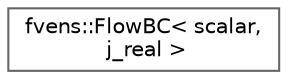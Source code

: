 digraph "Graphical Class Hierarchy"
{
 // LATEX_PDF_SIZE
  bgcolor="transparent";
  edge [fontname=Helvetica,fontsize=10,labelfontname=Helvetica,labelfontsize=10];
  node [fontname=Helvetica,fontsize=10,shape=box,height=0.2,width=0.4];
  rankdir="LR";
  Node0 [id="Node000000",label="fvens::FlowBC\< scalar,\l j_real \>",height=0.2,width=0.4,color="grey40", fillcolor="white", style="filled",URL="$classfvens_1_1FlowBC.html",tooltip="Abstract class for storing the details and providing functionality for one type if BC."];
}
